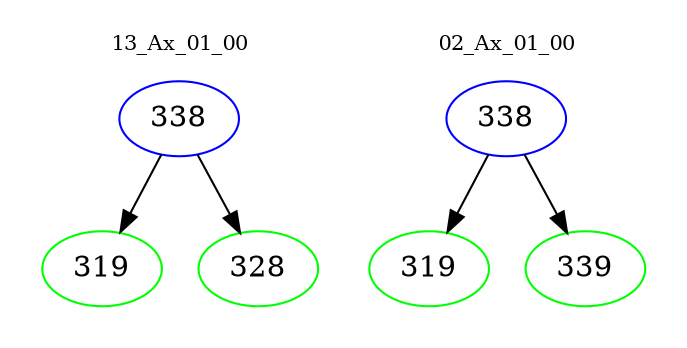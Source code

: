 digraph{
subgraph cluster_0 {
color = white
label = "13_Ax_01_00";
fontsize=10;
T0_338 [label="338", color="blue"]
T0_338 -> T0_319 [color="black"]
T0_319 [label="319", color="green"]
T0_338 -> T0_328 [color="black"]
T0_328 [label="328", color="green"]
}
subgraph cluster_1 {
color = white
label = "02_Ax_01_00";
fontsize=10;
T1_338 [label="338", color="blue"]
T1_338 -> T1_319 [color="black"]
T1_319 [label="319", color="green"]
T1_338 -> T1_339 [color="black"]
T1_339 [label="339", color="green"]
}
}
